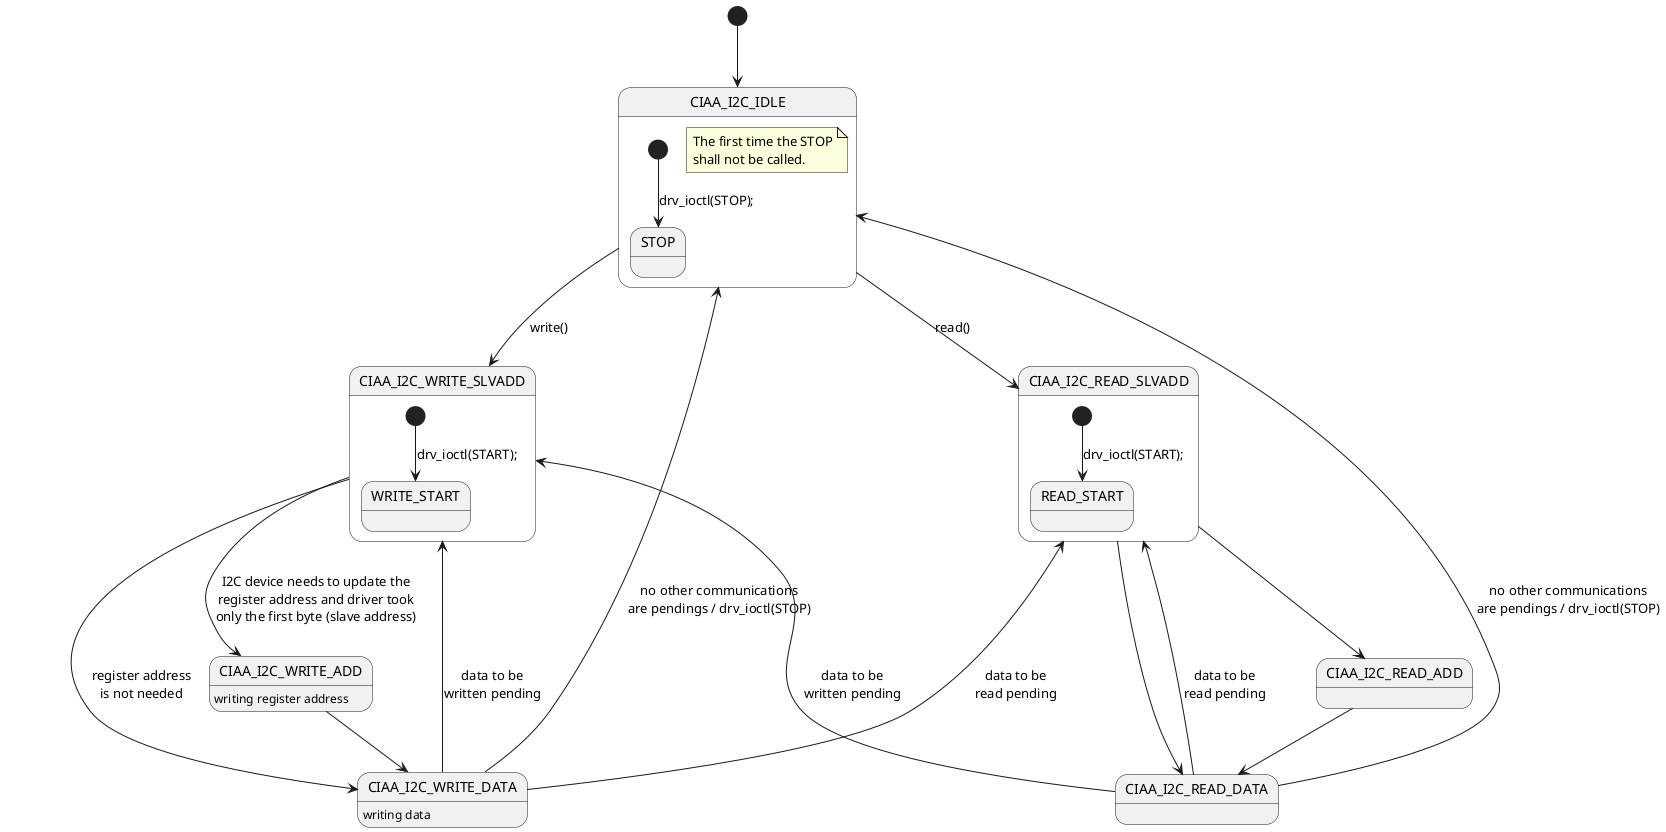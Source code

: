 @startuml
[*] --> CIAA_I2C_IDLE
CIAA_I2C_IDLE --> CIAA_I2C_WRITE_SLVADD: write()
CIAA_I2C_WRITE_SLVADD --> CIAA_I2C_WRITE_ADD: I2C device needs to update the\nregister address and driver took\nonly the first byte (slave address)
CIAA_I2C_WRITE_SLVADD --> CIAA_I2C_WRITE_DATA: register address\nis not needed
CIAA_I2C_WRITE_ADD -down-> CIAA_I2C_WRITE_DATA

CIAA_I2C_IDLE --> CIAA_I2C_READ_SLVADD: read()
CIAA_I2C_READ_SLVADD -down-> CIAA_I2C_READ_ADD
CIAA_I2C_READ_SLVADD --> CIAA_I2C_READ_DATA
CIAA_I2C_READ_ADD -down-> CIAA_I2C_READ_DATA

CIAA_I2C_READ_DATA -up-> CIAA_I2C_IDLE: no other communications\nare pendings / drv_ioctl(STOP)
CIAA_I2C_WRITE_DATA -up-> CIAA_I2C_IDLE: no other communications\nare pendings / drv_ioctl(STOP)

CIAA_I2C_READ_DATA -up-> CIAA_I2C_READ_SLVADD: data to be\nread pending
CIAA_I2C_READ_DATA -up-> CIAA_I2C_WRITE_SLVADD: data to be\nwritten pending

CIAA_I2C_WRITE_DATA -up-> CIAA_I2C_READ_SLVADD: data to be\nread pending
CIAA_I2C_WRITE_DATA -up-> CIAA_I2C_WRITE_SLVADD: data to be\nwritten pending

state CIAA_I2C_IDLE {
   [*] --> STOP: drv_ioctl(STOP);
   note "The first time the STOP\nshall not be called." as N2
}

state CIAA_I2C_WRITE_SLVADD {
   [*] --> WRITE_START: drv_ioctl(START);
}

CIAA_I2C_WRITE_ADD: writing register address
CIAA_I2C_WRITE_DATA: writing data

state CIAA_I2C_READ_SLVADD {
   [*] --> READ_START: drv_ioctl(START);
}
@enduml
